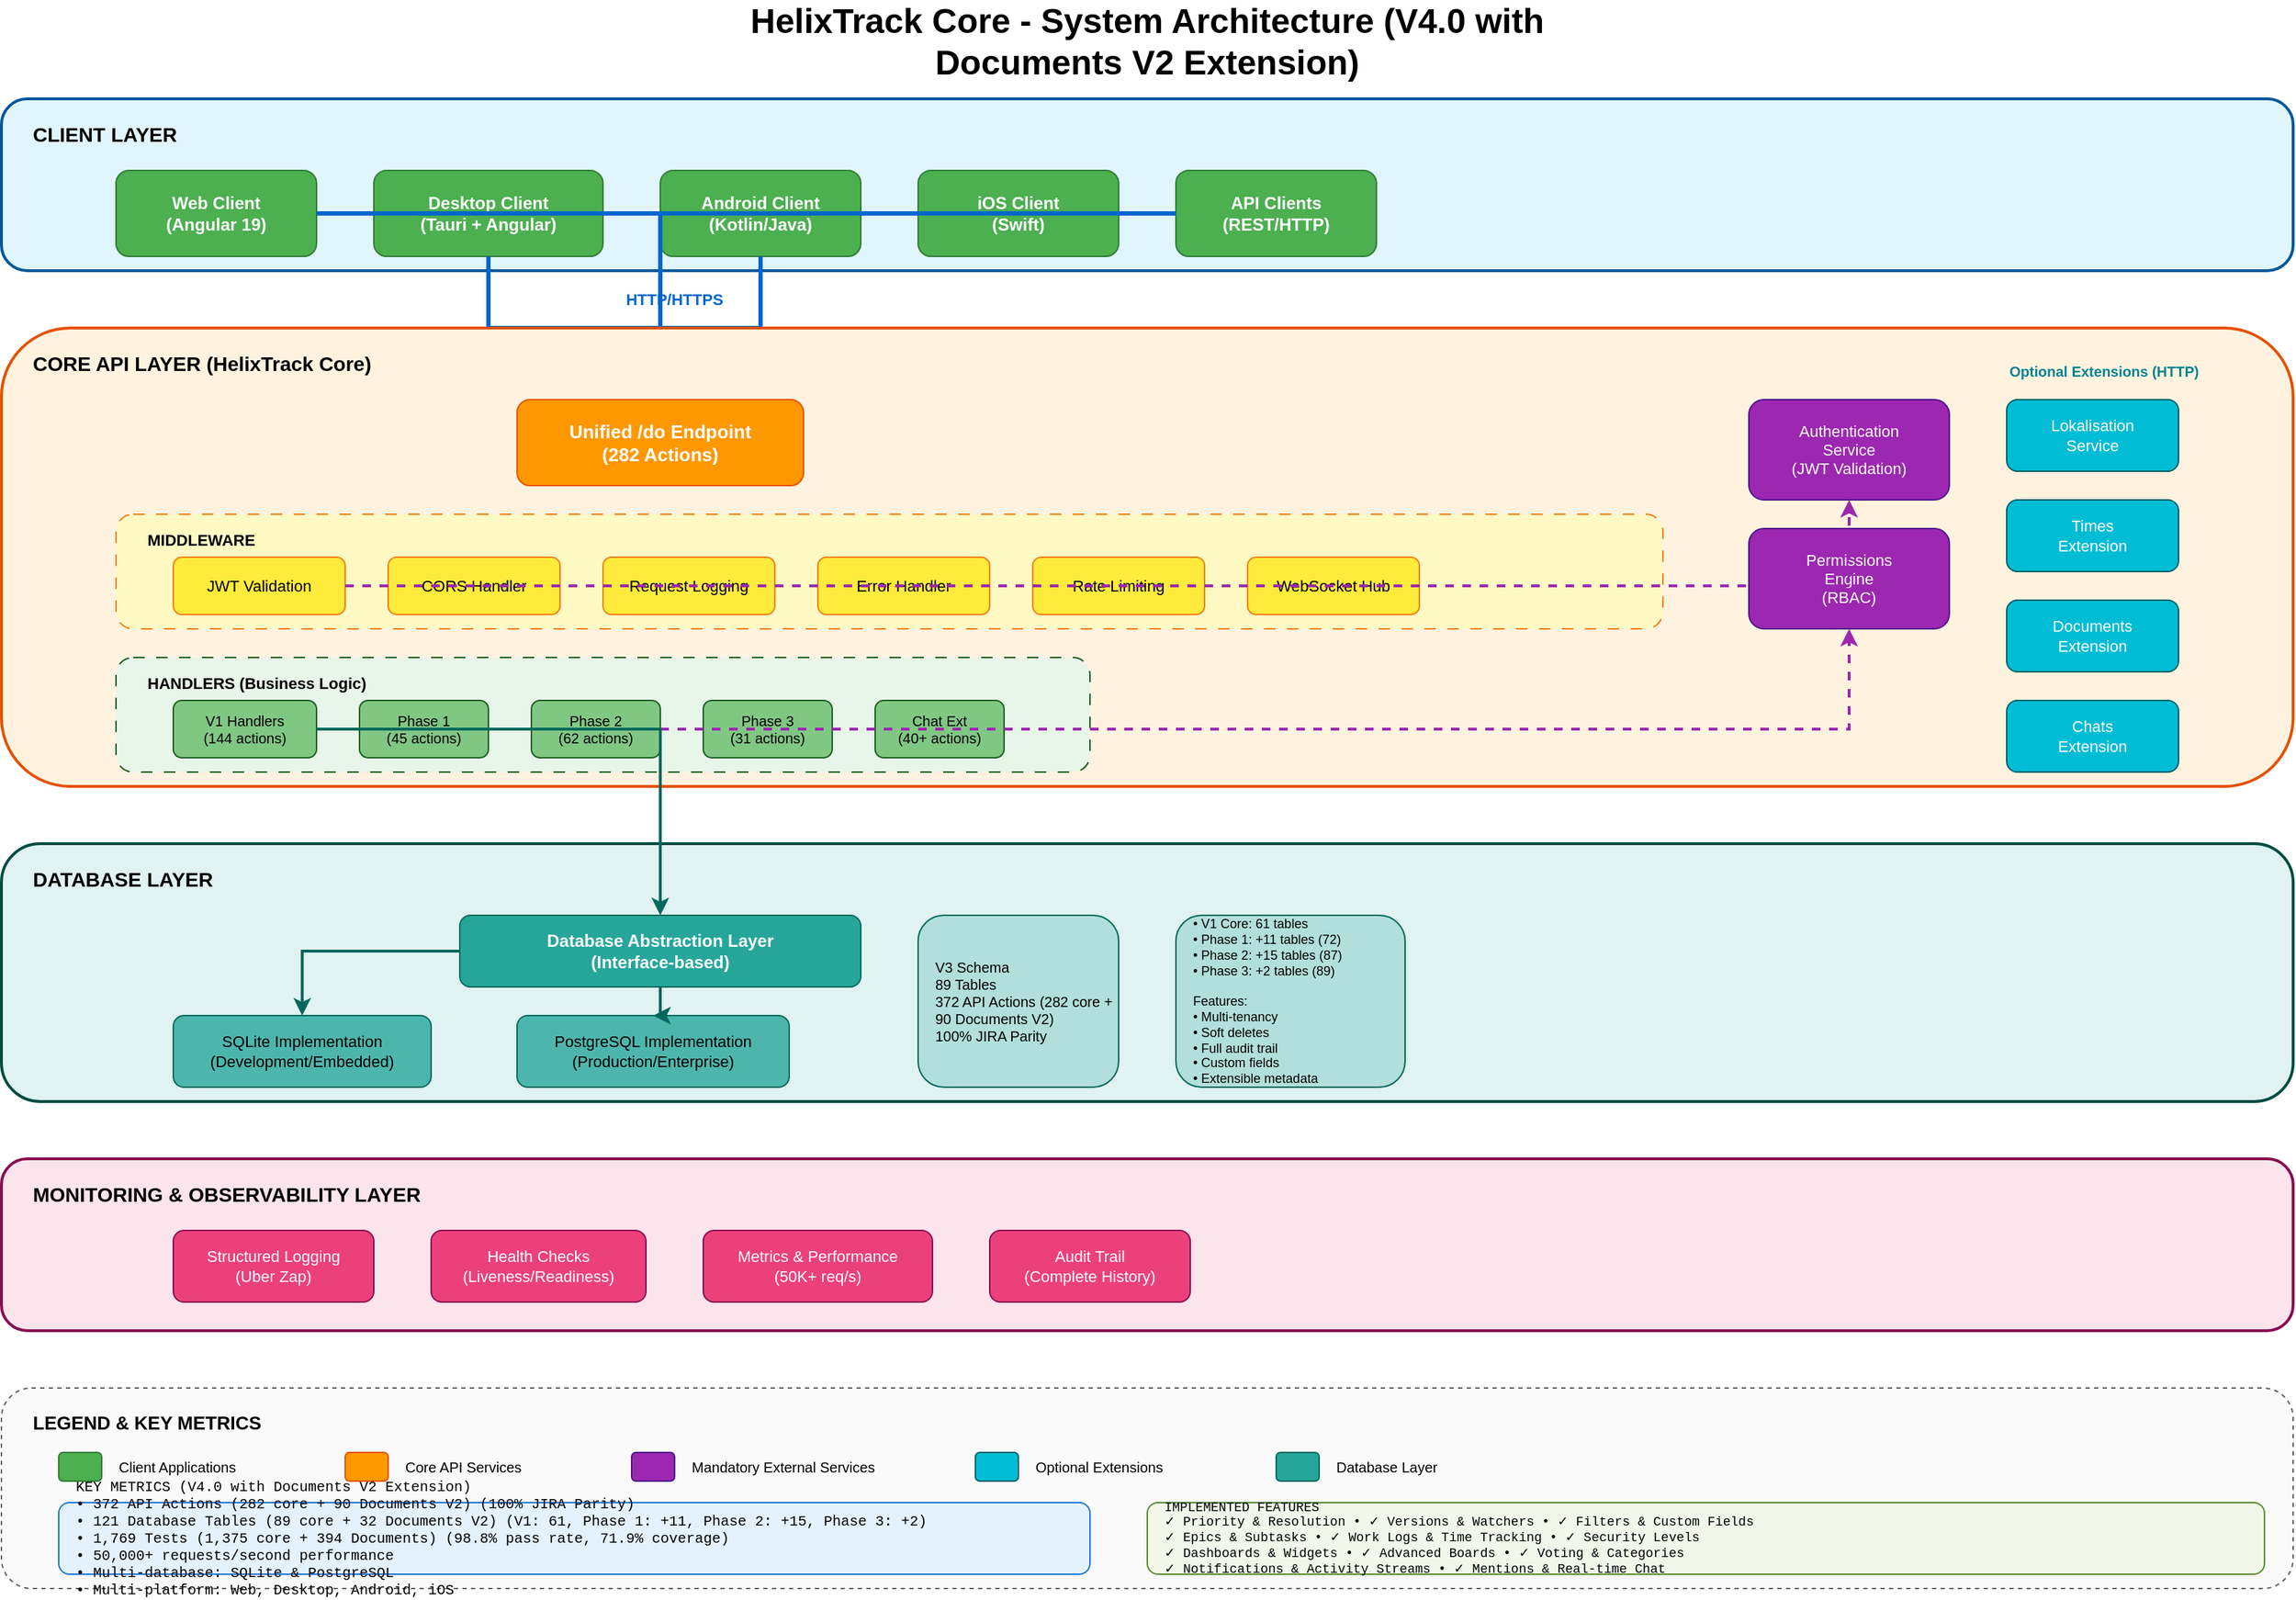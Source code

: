 <mxfile version="24.0.0">
  <diagram name="System Architecture" id="system-architecture">
    <mxGraphModel dx="1422" dy="794" grid="1" gridSize="10" guides="1" tooltips="1" connect="1" arrows="1" fold="1" page="1" pageScale="1" pageWidth="1920" pageHeight="1200" math="0" shadow="0">
      <root>
        <mxCell id="0" />
        <mxCell id="1" parent="0" />

        <!-- Title -->
        <mxCell id="title" value="HelixTrack Core - System Architecture (V4.0 with Documents V2 Extension)" style="text;html=1;strokeColor=none;fillColor=none;align=center;verticalAlign=middle;whiteSpace=wrap;rounded=0;fontSize=24;fontStyle=1" vertex="1" parent="1">
          <mxGeometry x="660" y="20" width="600" height="40" as="geometry" />
        </mxCell>

        <!-- Client Layer -->
        <mxCell id="client-layer-bg" value="" style="rounded=1;whiteSpace=wrap;html=1;fillColor=#e1f5fe;strokeColor=#01579b;strokeWidth=2;" vertex="1" parent="1">
          <mxGeometry x="160" y="80" width="1600" height="120" as="geometry" />
        </mxCell>
        <mxCell id="client-layer-title" value="CLIENT LAYER" style="text;html=1;strokeColor=none;fillColor=none;align=left;verticalAlign=top;whiteSpace=wrap;rounded=0;fontSize=14;fontStyle=1" vertex="1" parent="1">
          <mxGeometry x="180" y="90" width="200" height="30" as="geometry" />
        </mxCell>

        <!-- Clients -->
        <mxCell id="web-client" value="Web Client&#xa;(Angular 19)" style="rounded=1;whiteSpace=wrap;html=1;fillColor=#4CAF50;strokeColor=#2E7D32;fontColor=#FFFFFF;fontSize=12;fontStyle=1" vertex="1" parent="1">
          <mxGeometry x="240" y="130" width="140" height="60" as="geometry" />
        </mxCell>
        <mxCell id="desktop-client" value="Desktop Client&#xa;(Tauri + Angular)" style="rounded=1;whiteSpace=wrap;html=1;fillColor=#4CAF50;strokeColor=#2E7D32;fontColor=#FFFFFF;fontSize=12;fontStyle=1" vertex="1" parent="1">
          <mxGeometry x="420" y="130" width="160" height="60" as="geometry" />
        </mxCell>
        <mxCell id="android-client" value="Android Client&#xa;(Kotlin/Java)" style="rounded=1;whiteSpace=wrap;html=1;fillColor=#4CAF50;strokeColor=#2E7D32;fontColor=#FFFFFF;fontSize=12;fontStyle=1" vertex="1" parent="1">
          <mxGeometry x="620" y="130" width="140" height="60" as="geometry" />
        </mxCell>
        <mxCell id="ios-client" value="iOS Client&#xa;(Swift)" style="rounded=1;whiteSpace=wrap;html=1;fillColor=#4CAF50;strokeColor=#2E7D32;fontColor=#FFFFFF;fontSize=12;fontStyle=1" vertex="1" parent="1">
          <mxGeometry x="800" y="130" width="140" height="60" as="geometry" />
        </mxCell>
        <mxCell id="api-client" value="API Clients&#xa;(REST/HTTP)" style="rounded=1;whiteSpace=wrap;html=1;fillColor=#4CAF50;strokeColor=#2E7D32;fontColor=#FFFFFF;fontSize=12;fontStyle=1" vertex="1" parent="1">
          <mxGeometry x="980" y="130" width="140" height="60" as="geometry" />
        </mxCell>

        <!-- HTTP/HTTPS Arrow -->
        <mxCell id="http-arrow" style="edgeStyle=orthogonalEdgeStyle;rounded=0;orthogonalLoop=1;jettySize=auto;html=1;strokeWidth=3;strokeColor=#0066CC;" edge="1" parent="1" source="web-client" target="core-api">
          <mxGeometry relative="1" as="geometry" />
        </mxCell>
        <mxCell id="http-arrow2" style="edgeStyle=orthogonalEdgeStyle;rounded=0;orthogonalLoop=1;jettySize=auto;html=1;strokeWidth=3;strokeColor=#0066CC;" edge="1" parent="1" source="desktop-client" target="core-api">
          <mxGeometry relative="1" as="geometry" />
        </mxCell>
        <mxCell id="http-arrow3" style="edgeStyle=orthogonalEdgeStyle;rounded=0;orthogonalLoop=1;jettySize=auto;html=1;strokeWidth=3;strokeColor=#0066CC;" edge="1" parent="1" source="android-client" target="core-api">
          <mxGeometry relative="1" as="geometry" />
        </mxCell>
        <mxCell id="http-arrow4" style="edgeStyle=orthogonalEdgeStyle;rounded=0;orthogonalLoop=1;jettySize=auto;html=1;strokeWidth=3;strokeColor=#0066CC;" edge="1" parent="1" source="ios-client" target="core-api">
          <mxGeometry relative="1" as="geometry" />
        </mxCell>
        <mxCell id="http-arrow5" style="edgeStyle=orthogonalEdgeStyle;rounded=0;orthogonalLoop=1;jettySize=auto;html=1;strokeWidth=3;strokeColor=#0066CC;" edge="1" parent="1" source="api-client" target="core-api">
          <mxGeometry relative="1" as="geometry" />
        </mxCell>

        <mxCell id="http-label" value="HTTP/HTTPS" style="text;html=1;strokeColor=none;fillColor=none;align=center;verticalAlign=middle;whiteSpace=wrap;rounded=0;fontSize=11;fontColor=#0066CC;fontStyle=1" vertex="1" parent="1">
          <mxGeometry x="580" y="210" width="100" height="20" as="geometry" />
        </mxCell>

        <!-- Core API Layer -->
        <mxCell id="core-layer-bg" value="" style="rounded=1;whiteSpace=wrap;html=1;fillColor=#fff3e0;strokeColor=#e65100;strokeWidth=2;" vertex="1" parent="1">
          <mxGeometry x="160" y="240" width="1600" height="320" as="geometry" />
        </mxCell>
        <mxCell id="core-layer-title" value="CORE API LAYER (HelixTrack Core)" style="text;html=1;strokeColor=none;fillColor=none;align=left;verticalAlign=top;whiteSpace=wrap;rounded=0;fontSize=14;fontStyle=1" vertex="1" parent="1">
          <mxGeometry x="180" y="250" width="400" height="30" as="geometry" />
        </mxCell>

        <!-- Core API Components -->
        <mxCell id="core-api" value="Unified /do Endpoint&#xa;(282 Actions)" style="rounded=1;whiteSpace=wrap;html=1;fillColor=#FF9800;strokeColor=#E65100;fontColor=#FFFFFF;fontSize=13;fontStyle=1" vertex="1" parent="1">
          <mxGeometry x="520" y="290" width="200" height="60" as="geometry" />
        </mxCell>

        <!-- Middleware -->
        <mxCell id="middleware-box" value="" style="rounded=1;whiteSpace=wrap;html=1;fillColor=#FFF9C4;strokeColor=#F57F17;dashed=1;dashPattern=8 8;" vertex="1" parent="1">
          <mxGeometry x="240" y="370" width="1080" height="80" as="geometry" />
        </mxCell>
        <mxCell id="middleware-title" value="MIDDLEWARE" style="text;html=1;strokeColor=none;fillColor=none;align=left;verticalAlign=top;whiteSpace=wrap;rounded=0;fontSize=11;fontStyle=1" vertex="1" parent="1">
          <mxGeometry x="260" y="375" width="120" height="20" as="geometry" />
        </mxCell>

        <mxCell id="jwt-middleware" value="JWT Validation" style="rounded=1;whiteSpace=wrap;html=1;fillColor=#FFEB3B;strokeColor=#F57F17;fontSize=11;" vertex="1" parent="1">
          <mxGeometry x="280" y="400" width="120" height="40" as="geometry" />
        </mxCell>
        <mxCell id="cors-middleware" value="CORS Handler" style="rounded=1;whiteSpace=wrap;html=1;fillColor=#FFEB3B;strokeColor=#F57F17;fontSize=11;" vertex="1" parent="1">
          <mxGeometry x="430" y="400" width="120" height="40" as="geometry" />
        </mxCell>
        <mxCell id="logging-middleware" value="Request Logging" style="rounded=1;whiteSpace=wrap;html=1;fillColor=#FFEB3B;strokeColor=#F57F17;fontSize=11;" vertex="1" parent="1">
          <mxGeometry x="580" y="400" width="120" height="40" as="geometry" />
        </mxCell>
        <mxCell id="error-middleware" value="Error Handler" style="rounded=1;whiteSpace=wrap;html=1;fillColor=#FFEB3B;strokeColor=#F57F17;fontSize=11;" vertex="1" parent="1">
          <mxGeometry x="730" y="400" width="120" height="40" as="geometry" />
        </mxCell>
        <mxCell id="rate-middleware" value="Rate Limiting" style="rounded=1;whiteSpace=wrap;html=1;fillColor=#FFEB3B;strokeColor=#F57F17;fontSize=11;" vertex="1" parent="1">
          <mxGeometry x="880" y="400" width="120" height="40" as="geometry" />
        </mxCell>
        <mxCell id="websocket-middleware" value="WebSocket Hub" style="rounded=1;whiteSpace=wrap;html=1;fillColor=#FFEB3B;strokeColor=#F57F17;fontSize=11;" vertex="1" parent="1">
          <mxGeometry x="1030" y="400" width="120" height="40" as="geometry" />
        </mxCell>

        <!-- Handlers -->
        <mxCell id="handlers-box" value="" style="rounded=1;whiteSpace=wrap;html=1;fillColor=#E8F5E9;strokeColor=#1B5E20;dashed=1;dashPattern=8 8;" vertex="1" parent="1">
          <mxGeometry x="240" y="470" width="680" height="80" as="geometry" />
        </mxCell>
        <mxCell id="handlers-title" value="HANDLERS (Business Logic)" style="text;html=1;strokeColor=none;fillColor=none;align=left;verticalAlign=top;whiteSpace=wrap;rounded=0;fontSize=11;fontStyle=1" vertex="1" parent="1">
          <mxGeometry x="260" y="475" width="220" height="20" as="geometry" />
        </mxCell>

        <mxCell id="v1-handlers" value="V1 Handlers&#xa;(144 actions)" style="rounded=1;whiteSpace=wrap;html=1;fillColor=#81C784;strokeColor=#1B5E20;fontSize=10;" vertex="1" parent="1">
          <mxGeometry x="280" y="500" width="100" height="40" as="geometry" />
        </mxCell>
        <mxCell id="phase1-handlers" value="Phase 1&#xa;(45 actions)" style="rounded=1;whiteSpace=wrap;html=1;fillColor=#81C784;strokeColor=#1B5E20;fontSize=10;" vertex="1" parent="1">
          <mxGeometry x="410" y="500" width="90" height="40" as="geometry" />
        </mxCell>
        <mxCell id="phase2-handlers" value="Phase 2&#xa;(62 actions)" style="rounded=1;whiteSpace=wrap;html=1;fillColor=#81C784;strokeColor=#1B5E20;fontSize=10;" vertex="1" parent="1">
          <mxGeometry x="530" y="500" width="90" height="40" as="geometry" />
        </mxCell>
        <mxCell id="phase3-handlers" value="Phase 3&#xa;(31 actions)" style="rounded=1;whiteSpace=wrap;html=1;fillColor=#81C784;strokeColor=#1B5E20;fontSize=10;" vertex="1" parent="1">
          <mxGeometry x="650" y="500" width="90" height="40" as="geometry" />
        </mxCell>
        <mxCell id="chat-handlers" value="Chat Ext&#xa;(40+ actions)" style="rounded=1;whiteSpace=wrap;html=1;fillColor=#81C784;strokeColor=#1B5E20;fontSize=10;" vertex="1" parent="1">
          <mxGeometry x="770" y="500" width="90" height="40" as="geometry" />
        </mxCell>

        <!-- External Services -->
        <mxCell id="auth-service" value="Authentication&#xa;Service&#xa;(JWT Validation)" style="rounded=1;whiteSpace=wrap;html=1;fillColor=#9C27B0;strokeColor=#4A148C;fontColor=#FFFFFF;fontSize=11;" vertex="1" parent="1">
          <mxGeometry x="1380" y="290" width="140" height="70" as="geometry" />
        </mxCell>
        <mxCell id="perm-service" value="Permissions&#xa;Engine&#xa;(RBAC)" style="rounded=1;whiteSpace=wrap;html=1;fillColor=#9C27B0;strokeColor=#4A148C;fontColor=#FFFFFF;fontSize=11;" vertex="1" parent="1">
          <mxGeometry x="1380" y="380" width="140" height="70" as="geometry" />
        </mxCell>

        <!-- External Extensions -->
        <mxCell id="lokalisation" value="Lokalisation&#xa;Service" style="rounded=1;whiteSpace=wrap;html=1;fillColor=#00BCD4;strokeColor=#006064;fontColor=#FFFFFF;fontSize=11;" vertex="1" parent="1">
          <mxGeometry x="1560" y="290" width="120" height="50" as="geometry" />
        </mxCell>
        <mxCell id="times-ext" value="Times&#xa;Extension" style="rounded=1;whiteSpace=wrap;html=1;fillColor=#00BCD4;strokeColor=#006064;fontColor=#FFFFFF;fontSize=11;" vertex="1" parent="1">
          <mxGeometry x="1560" y="360" width="120" height="50" as="geometry" />
        </mxCell>
        <mxCell id="docs-ext" value="Documents&#xa;Extension" style="rounded=1;whiteSpace=wrap;html=1;fillColor=#00BCD4;strokeColor=#006064;fontColor=#FFFFFF;fontSize=11;" vertex="1" parent="1">
          <mxGeometry x="1560" y="430" width="120" height="50" as="geometry" />
        </mxCell>
        <mxCell id="chat-ext" value="Chats&#xa;Extension" style="rounded=1;whiteSpace=wrap;html=1;fillColor=#00BCD4;strokeColor=#006064;fontColor=#FFFFFF;fontSize=11;" vertex="1" parent="1">
          <mxGeometry x="1560" y="500" width="120" height="50" as="geometry" />
        </mxCell>

        <!-- Service connections -->
        <mxCell id="auth-conn" style="edgeStyle=orthogonalEdgeStyle;rounded=0;orthogonalLoop=1;jettySize=auto;html=1;strokeWidth=2;strokeColor=#9C27B0;dashed=1;" edge="1" parent="1" source="jwt-middleware" target="auth-service">
          <mxGeometry relative="1" as="geometry" />
        </mxCell>
        <mxCell id="perm-conn" style="edgeStyle=orthogonalEdgeStyle;rounded=0;orthogonalLoop=1;jettySize=auto;html=1;strokeWidth=2;strokeColor=#9C27B0;dashed=1;" edge="1" parent="1" source="v1-handlers" target="perm-service">
          <mxGeometry relative="1" as="geometry" />
        </mxCell>

        <mxCell id="ext-label" value="Optional Extensions (HTTP)" style="text;html=1;strokeColor=none;fillColor=none;align=left;verticalAlign=middle;whiteSpace=wrap;rounded=0;fontSize=10;fontColor=#00838F;fontStyle=1" vertex="1" parent="1">
          <mxGeometry x="1560" y="260" width="180" height="20" as="geometry" />
        </mxCell>

        <!-- Database Layer -->
        <mxCell id="db-layer-bg" value="" style="rounded=1;whiteSpace=wrap;html=1;fillColor=#e0f2f1;strokeColor=#004d40;strokeWidth=2;" vertex="1" parent="1">
          <mxGeometry x="160" y="600" width="1600" height="180" as="geometry" />
        </mxCell>
        <mxCell id="db-layer-title" value="DATABASE LAYER" style="text;html=1;strokeColor=none;fillColor=none;align=left;verticalAlign=top;whiteSpace=wrap;rounded=0;fontSize=14;fontStyle=1" vertex="1" parent="1">
          <mxGeometry x="180" y="610" width="200" height="30" as="geometry" />
        </mxCell>

        <!-- Database Abstraction -->
        <mxCell id="db-abstraction" value="Database Abstraction Layer&#xa;(Interface-based)" style="rounded=1;whiteSpace=wrap;html=1;fillColor=#26A69A;strokeColor=#00695C;fontColor=#FFFFFF;fontSize=12;fontStyle=1" vertex="1" parent="1">
          <mxGeometry x="480" y="650" width="280" height="50" as="geometry" />
        </mxCell>

        <!-- Database Implementations -->
        <mxCell id="sqlite-impl" value="SQLite Implementation&#xa;(Development/Embedded)" style="rounded=1;whiteSpace=wrap;html=1;fillColor=#4DB6AC;strokeColor=#00695C;fontSize=11;" vertex="1" parent="1">
          <mxGeometry x="280" y="720" width="180" height="50" as="geometry" />
        </mxCell>
        <mxCell id="postgres-impl" value="PostgreSQL Implementation&#xa;(Production/Enterprise)" style="rounded=1;whiteSpace=wrap;html=1;fillColor=#4DB6AC;strokeColor=#00695C;fontSize=11;" vertex="1" parent="1">
          <mxGeometry x="520" y="720" width="190" height="50" as="geometry" />
        </mxCell>

        <!-- Database Details -->
        <mxCell id="db-details" value="V3 Schema&#xa;89 Tables&#xa;372 API Actions (282 core + 90 Documents V2)&#xa;100% JIRA Parity" style="rounded=1;whiteSpace=wrap;html=1;fillColor=#B2DFDB;strokeColor=#00695C;fontSize=10;align=left;spacingLeft=10;" vertex="1" parent="1">
          <mxGeometry x="800" y="650" width="140" height="120" as="geometry" />
        </mxCell>

        <!-- Table Groups -->
        <mxCell id="table-groups" value="• V1 Core: 61 tables&#xa;• Phase 1: +11 tables (72)&#xa;• Phase 2: +15 tables (87)&#xa;• Phase 3: +2 tables (89)&#xa;&#xa;Features:&#xa;• Multi-tenancy&#xa;• Soft deletes&#xa;• Full audit trail&#xa;• Custom fields&#xa;• Extensible metadata" style="rounded=1;whiteSpace=wrap;html=1;fillColor=#B2DFDB;strokeColor=#00695C;fontSize=9;align=left;spacingLeft=10;" vertex="1" parent="1">
          <mxGeometry x="980" y="650" width="160" height="120" as="geometry" />
        </mxCell>

        <!-- DB Connections -->
        <mxCell id="db-conn1" style="edgeStyle=orthogonalEdgeStyle;rounded=0;orthogonalLoop=1;jettySize=auto;html=1;strokeWidth=2;strokeColor=#00695C;" edge="1" parent="1" source="v1-handlers" target="db-abstraction">
          <mxGeometry relative="1" as="geometry" />
        </mxCell>
        <mxCell id="db-conn2" style="edgeStyle=orthogonalEdgeStyle;rounded=0;orthogonalLoop=1;jettySize=auto;html=1;strokeWidth=2;strokeColor=#00695C;" edge="1" parent="1" source="db-abstraction" target="sqlite-impl">
          <mxGeometry relative="1" as="geometry" />
        </mxCell>
        <mxCell id="db-conn3" style="edgeStyle=orthogonalEdgeStyle;rounded=0;orthogonalLoop=1;jettySize=auto;html=1;strokeWidth=2;strokeColor=#00695C;" edge="1" parent="1" source="db-abstraction" target="postgres-impl">
          <mxGeometry relative="1" as="geometry" />
        </mxCell>

        <!-- Monitoring & Logging -->
        <mxCell id="monitor-layer-bg" value="" style="rounded=1;whiteSpace=wrap;html=1;fillColor=#fce4ec;strokeColor=#880e4f;strokeWidth=2;" vertex="1" parent="1">
          <mxGeometry x="160" y="820" width="1600" height="120" as="geometry" />
        </mxCell>
        <mxCell id="monitor-layer-title" value="MONITORING &amp; OBSERVABILITY LAYER" style="text;html=1;strokeColor=none;fillColor=none;align=left;verticalAlign=top;whiteSpace=wrap;rounded=0;fontSize=14;fontStyle=1" vertex="1" parent="1">
          <mxGeometry x="180" y="830" width="400" height="30" as="geometry" />
        </mxCell>

        <mxCell id="logging" value="Structured Logging&#xa;(Uber Zap)" style="rounded=1;whiteSpace=wrap;html=1;fillColor=#EC407A;strokeColor=#880E4F;fontColor=#FFFFFF;fontSize=11;" vertex="1" parent="1">
          <mxGeometry x="280" y="870" width="140" height="50" as="geometry" />
        </mxCell>
        <mxCell id="health-checks" value="Health Checks&#xa;(Liveness/Readiness)" style="rounded=1;whiteSpace=wrap;html=1;fillColor=#EC407A;strokeColor=#880E4F;fontColor=#FFFFFF;fontSize=11;" vertex="1" parent="1">
          <mxGeometry x="460" y="870" width="150" height="50" as="geometry" />
        </mxCell>
        <mxCell id="metrics" value="Metrics &amp; Performance&#xa;(50K+ req/s)" style="rounded=1;whiteSpace=wrap;html=1;fillColor=#EC407A;strokeColor=#880E4F;fontColor=#FFFFFF;fontSize=11;" vertex="1" parent="1">
          <mxGeometry x="650" y="870" width="160" height="50" as="geometry" />
        </mxCell>
        <mxCell id="audit" value="Audit Trail&#xa;(Complete History)" style="rounded=1;whiteSpace=wrap;html=1;fillColor=#EC407A;strokeColor=#880E4F;fontColor=#FFFFFF;fontSize=11;" vertex="1" parent="1">
          <mxGeometry x="850" y="870" width="140" height="50" as="geometry" />
        </mxCell>

        <!-- Legend -->
        <mxCell id="legend-bg" value="" style="rounded=1;whiteSpace=wrap;html=1;fillColor=#FAFAFA;strokeColor=#616161;dashed=1;" vertex="1" parent="1">
          <mxGeometry x="160" y="980" width="1600" height="140" as="geometry" />
        </mxCell>
        <mxCell id="legend-title" value="LEGEND &amp; KEY METRICS" style="text;html=1;strokeColor=none;fillColor=none;align=left;verticalAlign=top;whiteSpace=wrap;rounded=0;fontSize=13;fontStyle=1" vertex="1" parent="1">
          <mxGeometry x="180" y="990" width="220" height="30" as="geometry" />
        </mxCell>

        <!-- Legend Items -->
        <mxCell id="legend1" value="" style="rounded=1;whiteSpace=wrap;html=1;fillColor=#4CAF50;strokeColor=#2E7D32;" vertex="1" parent="1">
          <mxGeometry x="200" y="1025" width="30" height="20" as="geometry" />
        </mxCell>
        <mxCell id="legend1-text" value="Client Applications" style="text;html=1;align=left;verticalAlign=middle;whiteSpace=wrap;fontSize=10;" vertex="1" parent="1">
          <mxGeometry x="240" y="1020" width="150" height="30" as="geometry" />
        </mxCell>

        <mxCell id="legend2" value="" style="rounded=1;whiteSpace=wrap;html=1;fillColor=#FF9800;strokeColor=#E65100;" vertex="1" parent="1">
          <mxGeometry x="400" y="1025" width="30" height="20" as="geometry" />
        </mxCell>
        <mxCell id="legend2-text" value="Core API Services" style="text;html=1;align=left;verticalAlign=middle;whiteSpace=wrap;fontSize=10;" vertex="1" parent="1">
          <mxGeometry x="440" y="1020" width="150" height="30" as="geometry" />
        </mxCell>

        <mxCell id="legend3" value="" style="rounded=1;whiteSpace=wrap;html=1;fillColor=#9C27B0;strokeColor=#4A148C;" vertex="1" parent="1">
          <mxGeometry x="600" y="1025" width="30" height="20" as="geometry" />
        </mxCell>
        <mxCell id="legend3-text" value="Mandatory External Services" style="text;html=1;align=left;verticalAlign=middle;whiteSpace=wrap;fontSize=10;" vertex="1" parent="1">
          <mxGeometry x="640" y="1020" width="180" height="30" as="geometry" />
        </mxCell>

        <mxCell id="legend4" value="" style="rounded=1;whiteSpace=wrap;html=1;fillColor=#00BCD4;strokeColor=#006064;" vertex="1" parent="1">
          <mxGeometry x="840" y="1025" width="30" height="20" as="geometry" />
        </mxCell>
        <mxCell id="legend4-text" value="Optional Extensions" style="text;html=1;align=left;verticalAlign=middle;whiteSpace=wrap;fontSize=10;" vertex="1" parent="1">
          <mxGeometry x="880" y="1020" width="150" height="30" as="geometry" />
        </mxCell>

        <mxCell id="legend5" value="" style="rounded=1;whiteSpace=wrap;html=1;fillColor=#26A69A;strokeColor=#00695C;" vertex="1" parent="1">
          <mxGeometry x="1050" y="1025" width="30" height="20" as="geometry" />
        </mxCell>
        <mxCell id="legend5-text" value="Database Layer" style="text;html=1;align=left;verticalAlign=middle;whiteSpace=wrap;fontSize=10;" vertex="1" parent="1">
          <mxGeometry x="1090" y="1020" width="150" height="30" as="geometry" />
        </mxCell>

        <!-- Key Metrics -->
        <mxCell id="metrics-box" value="KEY METRICS (V4.0 with Documents V2 Extension)&#xa;• 372 API Actions (282 core + 90 Documents V2) (100% JIRA Parity)&#xa;• 121 Database Tables (89 core + 32 Documents V2) (V1: 61, Phase 1: +11, Phase 2: +15, Phase 3: +2)&#xa;• 1,769 Tests (1,375 core + 394 Documents) (98.8% pass rate, 71.9% coverage)&#xa;• 50,000+ requests/second performance&#xa;• Multi-database: SQLite &amp; PostgreSQL&#xa;• Multi-platform: Web, Desktop, Android, iOS" style="rounded=1;whiteSpace=wrap;html=1;fillColor=#E3F2FD;strokeColor=#1976D2;fontSize=10;align=left;spacingLeft=10;fontFamily=Courier New;" vertex="1" parent="1">
          <mxGeometry x="200" y="1060" width="720" height="50" as="geometry" />
        </mxCell>

        <mxCell id="features-box" value="IMPLEMENTED FEATURES&#xa;✓ Priority &amp; Resolution • ✓ Versions &amp; Watchers • ✓ Filters &amp; Custom Fields&#xa;✓ Epics &amp; Subtasks • ✓ Work Logs &amp; Time Tracking • ✓ Security Levels&#xa;✓ Dashboards &amp; Widgets • ✓ Advanced Boards • ✓ Voting &amp; Categories&#xa;✓ Notifications &amp; Activity Streams • ✓ Mentions &amp; Real-time Chat" style="rounded=1;whiteSpace=wrap;html=1;fillColor=#F1F8E9;strokeColor=#558B2F;fontSize=9;align=left;spacingLeft=10;fontFamily=Courier New;" vertex="1" parent="1">
          <mxGeometry x="960" y="1060" width="780" height="50" as="geometry" />
        </mxCell>

      </root>
    </mxGraphModel>
  </diagram>
</mxfile>
